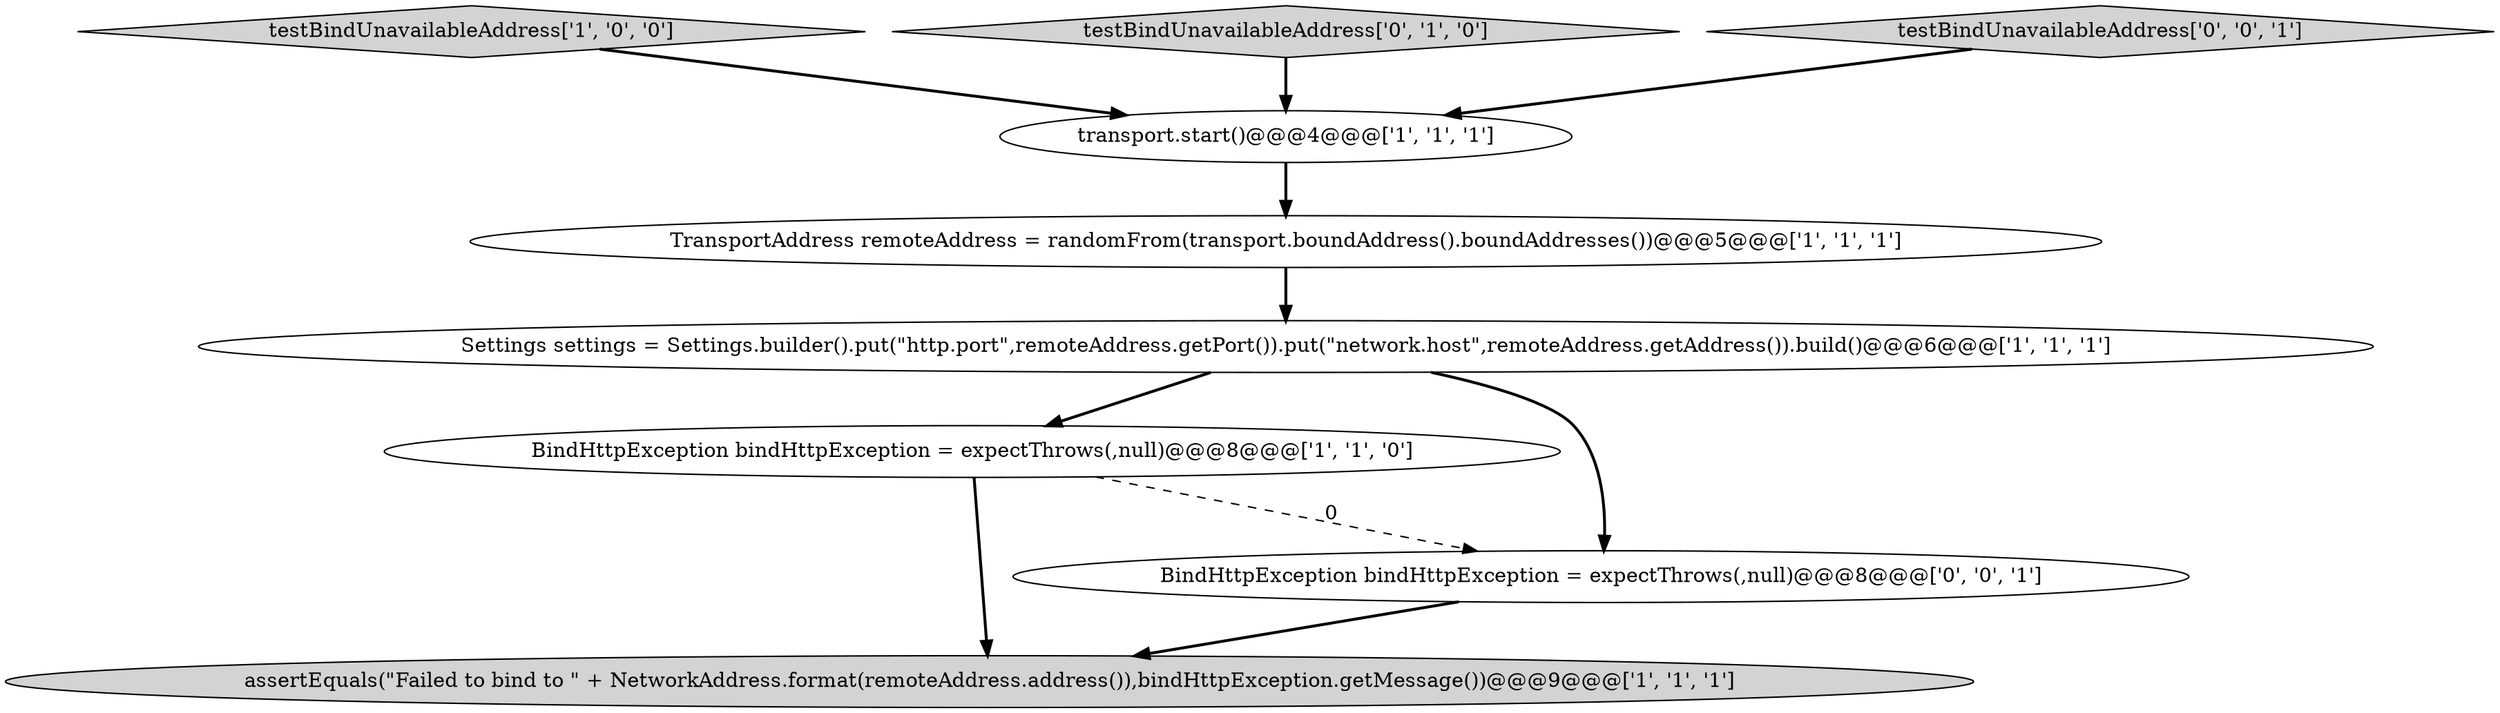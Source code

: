 digraph {
0 [style = filled, label = "BindHttpException bindHttpException = expectThrows(,null)@@@8@@@['1', '1', '0']", fillcolor = white, shape = ellipse image = "AAA0AAABBB1BBB"];
5 [style = filled, label = "assertEquals(\"Failed to bind to \" + NetworkAddress.format(remoteAddress.address()),bindHttpException.getMessage())@@@9@@@['1', '1', '1']", fillcolor = lightgray, shape = ellipse image = "AAA0AAABBB1BBB"];
1 [style = filled, label = "testBindUnavailableAddress['1', '0', '0']", fillcolor = lightgray, shape = diamond image = "AAA0AAABBB1BBB"];
3 [style = filled, label = "Settings settings = Settings.builder().put(\"http.port\",remoteAddress.getPort()).put(\"network.host\",remoteAddress.getAddress()).build()@@@6@@@['1', '1', '1']", fillcolor = white, shape = ellipse image = "AAA0AAABBB1BBB"];
7 [style = filled, label = "BindHttpException bindHttpException = expectThrows(,null)@@@8@@@['0', '0', '1']", fillcolor = white, shape = ellipse image = "AAA0AAABBB3BBB"];
6 [style = filled, label = "testBindUnavailableAddress['0', '1', '0']", fillcolor = lightgray, shape = diamond image = "AAA0AAABBB2BBB"];
8 [style = filled, label = "testBindUnavailableAddress['0', '0', '1']", fillcolor = lightgray, shape = diamond image = "AAA0AAABBB3BBB"];
4 [style = filled, label = "TransportAddress remoteAddress = randomFrom(transport.boundAddress().boundAddresses())@@@5@@@['1', '1', '1']", fillcolor = white, shape = ellipse image = "AAA0AAABBB1BBB"];
2 [style = filled, label = "transport.start()@@@4@@@['1', '1', '1']", fillcolor = white, shape = ellipse image = "AAA0AAABBB1BBB"];
7->5 [style = bold, label=""];
8->2 [style = bold, label=""];
0->7 [style = dashed, label="0"];
0->5 [style = bold, label=""];
2->4 [style = bold, label=""];
3->0 [style = bold, label=""];
4->3 [style = bold, label=""];
3->7 [style = bold, label=""];
1->2 [style = bold, label=""];
6->2 [style = bold, label=""];
}
